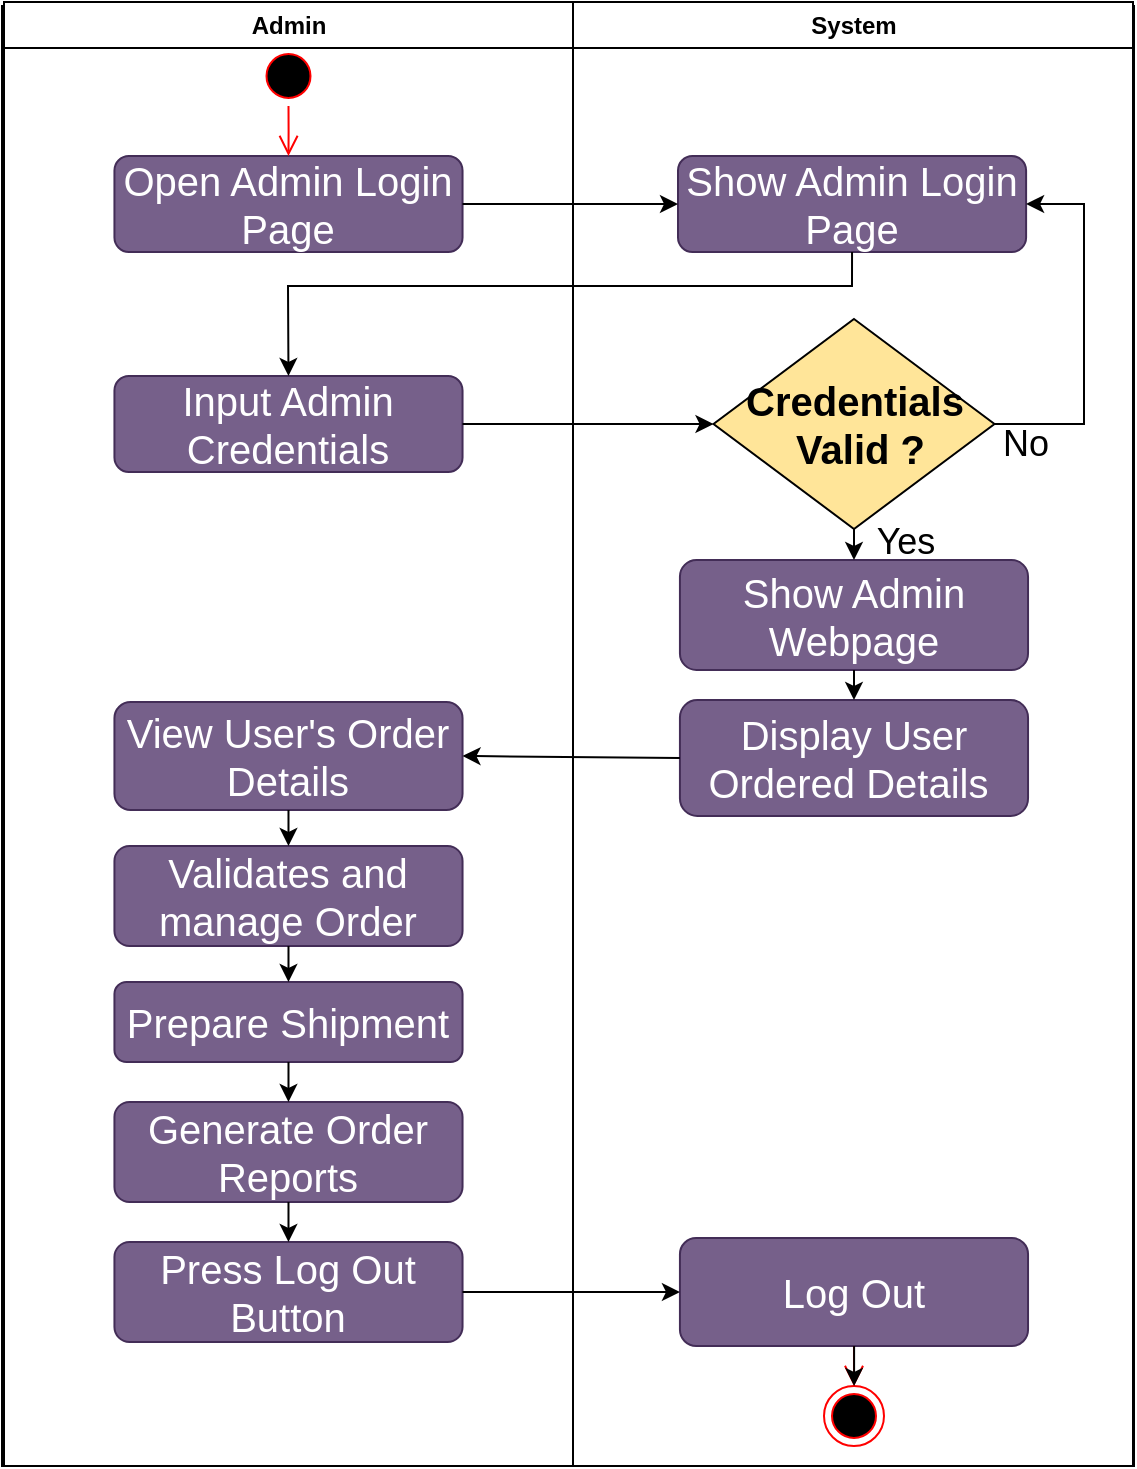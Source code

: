 <mxfile version="22.0.2" type="device">
  <diagram name="Page-1" id="e7e014a7-5840-1c2e-5031-d8a46d1fe8dd">
    <mxGraphModel dx="1050" dy="621" grid="1" gridSize="10" guides="1" tooltips="1" connect="1" arrows="1" fold="1" page="1" pageScale="1" pageWidth="1169" pageHeight="826" background="none" math="0" shadow="0">
      <root>
        <mxCell id="0" />
        <mxCell id="1" parent="0" />
        <mxCell id="keTq-S1XGRgKxiH7yuIa-38" value="" style="rounded=0;whiteSpace=wrap;html=1;" parent="1" vertex="1">
          <mxGeometry x="159" y="130" width="566" height="730" as="geometry" />
        </mxCell>
        <mxCell id="2" value="Admin" style="swimlane;whiteSpace=wrap" parent="1" vertex="1">
          <mxGeometry x="160" y="128" width="284.5" height="732" as="geometry" />
        </mxCell>
        <mxCell id="tgfhnK82leLh8eDgeguL-44" value="Open Admin Login Page" style="rounded=1;whiteSpace=wrap;html=1;fillColor=#76608a;fontColor=#ffffff;strokeColor=#432D57;fontSize=20;" parent="2" vertex="1">
          <mxGeometry x="55.22" y="77" width="174.05" height="48" as="geometry" />
        </mxCell>
        <mxCell id="tgfhnK82leLh8eDgeguL-46" value="Input Admin Credentials" style="rounded=1;whiteSpace=wrap;html=1;fillColor=#76608a;fontColor=#ffffff;strokeColor=#432D57;fontSize=20;" parent="2" vertex="1">
          <mxGeometry x="55.22" y="187" width="174.05" height="48" as="geometry" />
        </mxCell>
        <mxCell id="tgfhnK82leLh8eDgeguL-64" value="Validates and manage Order" style="rounded=1;whiteSpace=wrap;html=1;fillColor=#76608a;fontColor=#ffffff;strokeColor=#432D57;fontSize=20;" parent="2" vertex="1">
          <mxGeometry x="55.22" y="422" width="174.05" height="50" as="geometry" />
        </mxCell>
        <mxCell id="tgfhnK82leLh8eDgeguL-65" value="View User&#39;s Order Details" style="rounded=1;whiteSpace=wrap;html=1;fillColor=#76608a;fontColor=#ffffff;strokeColor=#432D57;fontSize=20;" parent="2" vertex="1">
          <mxGeometry x="55.22" y="350" width="174.05" height="54" as="geometry" />
        </mxCell>
        <mxCell id="tgfhnK82leLh8eDgeguL-67" value="" style="endArrow=classic;html=1;rounded=0;exitX=0.5;exitY=1;exitDx=0;exitDy=0;entryX=0.5;entryY=0;entryDx=0;entryDy=0;" parent="2" source="tgfhnK82leLh8eDgeguL-65" target="tgfhnK82leLh8eDgeguL-64" edge="1">
          <mxGeometry width="50" height="50" relative="1" as="geometry">
            <mxPoint x="343.5" y="451" as="sourcePoint" />
            <mxPoint x="217.5" y="451" as="targetPoint" />
          </mxGeometry>
        </mxCell>
        <mxCell id="tgfhnK82leLh8eDgeguL-68" value="Prepare Shipment" style="rounded=1;whiteSpace=wrap;html=1;fillColor=#76608a;fontColor=#ffffff;strokeColor=#432D57;fontSize=20;" parent="2" vertex="1">
          <mxGeometry x="55.22" y="490" width="174.05" height="40" as="geometry" />
        </mxCell>
        <mxCell id="tgfhnK82leLh8eDgeguL-69" value="" style="endArrow=classic;html=1;rounded=0;exitX=0.5;exitY=1;exitDx=0;exitDy=0;entryX=0.5;entryY=0;entryDx=0;entryDy=0;" parent="2" source="tgfhnK82leLh8eDgeguL-64" target="tgfhnK82leLh8eDgeguL-68" edge="1">
          <mxGeometry width="50" height="50" relative="1" as="geometry">
            <mxPoint x="335.5" y="372" as="sourcePoint" />
            <mxPoint x="385.5" y="322" as="targetPoint" />
          </mxGeometry>
        </mxCell>
        <mxCell id="tgfhnK82leLh8eDgeguL-70" value="Generate Order Reports" style="rounded=1;whiteSpace=wrap;html=1;fillColor=#76608a;fontColor=#ffffff;strokeColor=#432D57;fontSize=20;" parent="2" vertex="1">
          <mxGeometry x="55.22" y="550" width="174.05" height="50" as="geometry" />
        </mxCell>
        <mxCell id="tgfhnK82leLh8eDgeguL-73" value="" style="endArrow=classic;html=1;rounded=0;exitX=0.5;exitY=1;exitDx=0;exitDy=0;entryX=0.5;entryY=0;entryDx=0;entryDy=0;" parent="2" source="tgfhnK82leLh8eDgeguL-68" target="tgfhnK82leLh8eDgeguL-70" edge="1">
          <mxGeometry width="50" height="50" relative="1" as="geometry">
            <mxPoint x="335.5" y="672" as="sourcePoint" />
            <mxPoint x="385.5" y="622" as="targetPoint" />
          </mxGeometry>
        </mxCell>
        <mxCell id="tgfhnK82leLh8eDgeguL-78" value="Press Log Out Button" style="rounded=1;whiteSpace=wrap;html=1;fillColor=#76608a;fontColor=#ffffff;strokeColor=#432D57;fontSize=20;" parent="2" vertex="1">
          <mxGeometry x="55.22" y="620" width="174.05" height="50" as="geometry" />
        </mxCell>
        <mxCell id="p_e3zX9-xp8rekiIyI7a-40" value="" style="ellipse;html=1;shape=startState;fillColor=#000000;strokeColor=#ff0000;" parent="2" vertex="1">
          <mxGeometry x="127.25" y="22" width="30" height="30" as="geometry" />
        </mxCell>
        <mxCell id="p_e3zX9-xp8rekiIyI7a-41" value="" style="edgeStyle=orthogonalEdgeStyle;html=1;verticalAlign=bottom;endArrow=open;endSize=8;strokeColor=#ff0000;rounded=0;entryX=0.5;entryY=0;entryDx=0;entryDy=0;" parent="2" source="p_e3zX9-xp8rekiIyI7a-40" target="tgfhnK82leLh8eDgeguL-44" edge="1">
          <mxGeometry relative="1" as="geometry">
            <mxPoint x="175" y="132" as="targetPoint" />
          </mxGeometry>
        </mxCell>
        <mxCell id="Qj865RVzH-7tHRxieOXj-3" value="" style="endArrow=classic;html=1;rounded=0;exitX=0.5;exitY=1;exitDx=0;exitDy=0;entryX=0.5;entryY=0;entryDx=0;entryDy=0;" edge="1" parent="2" source="tgfhnK82leLh8eDgeguL-70" target="tgfhnK82leLh8eDgeguL-78">
          <mxGeometry relative="1" as="geometry">
            <mxPoint x="150" y="462" as="sourcePoint" />
            <mxPoint x="250" y="462" as="targetPoint" />
          </mxGeometry>
        </mxCell>
        <mxCell id="3" value="System" style="swimlane;whiteSpace=wrap" parent="1" vertex="1">
          <mxGeometry x="444.5" y="128" width="280" height="732" as="geometry" />
        </mxCell>
        <mxCell id="tgfhnK82leLh8eDgeguL-45" value="Show Admin Login Page" style="rounded=1;whiteSpace=wrap;html=1;fillColor=#76608a;fontColor=#ffffff;strokeColor=#432D57;fontSize=20;" parent="3" vertex="1">
          <mxGeometry x="52.5" y="77" width="174.05" height="48" as="geometry" />
        </mxCell>
        <mxCell id="tgfhnK82leLh8eDgeguL-50" value="Credentials&lt;br style=&quot;border-color: var(--border-color); font-size: 20px;&quot;&gt;&amp;nbsp;Valid ?" style="rhombus;whiteSpace=wrap;html=1;fillColor=#FFE599;fontStyle=1;fontSize=20;" parent="3" vertex="1">
          <mxGeometry x="70.25" y="158.5" width="140.5" height="105" as="geometry" />
        </mxCell>
        <mxCell id="tgfhnK82leLh8eDgeguL-55" value="Show Admin Webpage" style="rounded=1;whiteSpace=wrap;html=1;fillColor=#76608a;fontColor=#ffffff;strokeColor=#432D57;fontSize=20;" parent="3" vertex="1">
          <mxGeometry x="53.47" y="279" width="174.05" height="55" as="geometry" />
        </mxCell>
        <mxCell id="tgfhnK82leLh8eDgeguL-56" value="" style="endArrow=classic;html=1;rounded=0;exitX=0.5;exitY=1;exitDx=0;exitDy=0;entryX=0.5;entryY=0;entryDx=0;entryDy=0;" parent="3" source="tgfhnK82leLh8eDgeguL-50" target="tgfhnK82leLh8eDgeguL-55" edge="1">
          <mxGeometry width="50" height="50" relative="1" as="geometry">
            <mxPoint x="55.5" y="272" as="sourcePoint" />
            <mxPoint x="105.5" y="222" as="targetPoint" />
          </mxGeometry>
        </mxCell>
        <mxCell id="tgfhnK82leLh8eDgeguL-57" value="Yes" style="text;html=1;strokeColor=none;fillColor=none;align=center;verticalAlign=middle;whiteSpace=wrap;rounded=0;fontSize=18;" parent="3" vertex="1">
          <mxGeometry x="136.5" y="255" width="60" height="30" as="geometry" />
        </mxCell>
        <mxCell id="tgfhnK82leLh8eDgeguL-58" value="" style="endArrow=classic;html=1;rounded=0;exitX=1;exitY=0.5;exitDx=0;exitDy=0;entryX=1;entryY=0.5;entryDx=0;entryDy=0;" parent="3" source="tgfhnK82leLh8eDgeguL-50" target="tgfhnK82leLh8eDgeguL-45" edge="1">
          <mxGeometry width="50" height="50" relative="1" as="geometry">
            <mxPoint x="55.5" y="272" as="sourcePoint" />
            <mxPoint x="105.5" y="222" as="targetPoint" />
            <Array as="points">
              <mxPoint x="255.5" y="211" />
              <mxPoint x="255.5" y="101" />
            </Array>
          </mxGeometry>
        </mxCell>
        <mxCell id="tgfhnK82leLh8eDgeguL-59" value="No" style="text;html=1;strokeColor=none;fillColor=none;align=center;verticalAlign=middle;whiteSpace=wrap;rounded=0;fontSize=18;" parent="3" vertex="1">
          <mxGeometry x="196.5" y="206" width="60" height="30" as="geometry" />
        </mxCell>
        <mxCell id="tgfhnK82leLh8eDgeguL-62" value="Display User Ordered Details&amp;nbsp;" style="rounded=1;whiteSpace=wrap;html=1;fillColor=#76608a;fontColor=#ffffff;strokeColor=#432D57;fontSize=20;" parent="3" vertex="1">
          <mxGeometry x="53.47" y="349" width="174.05" height="58" as="geometry" />
        </mxCell>
        <mxCell id="tgfhnK82leLh8eDgeguL-63" value="" style="endArrow=classic;html=1;rounded=0;exitX=0.5;exitY=1;exitDx=0;exitDy=0;entryX=0.5;entryY=0;entryDx=0;entryDy=0;" parent="3" source="tgfhnK82leLh8eDgeguL-55" target="tgfhnK82leLh8eDgeguL-62" edge="1">
          <mxGeometry width="50" height="50" relative="1" as="geometry">
            <mxPoint x="55.5" y="372" as="sourcePoint" />
            <mxPoint x="105.5" y="322" as="targetPoint" />
          </mxGeometry>
        </mxCell>
        <mxCell id="tgfhnK82leLh8eDgeguL-74" value="Log Out" style="rounded=1;whiteSpace=wrap;html=1;fillColor=#76608a;fontColor=#ffffff;strokeColor=#432D57;fontSize=20;" parent="3" vertex="1">
          <mxGeometry x="53.47" y="618" width="174.05" height="54" as="geometry" />
        </mxCell>
        <mxCell id="p_e3zX9-xp8rekiIyI7a-42" value="" style="ellipse;html=1;shape=endState;fillColor=#000000;strokeColor=#ff0000;" parent="3" vertex="1">
          <mxGeometry x="125.5" y="692" width="30" height="30" as="geometry" />
        </mxCell>
        <mxCell id="p_e3zX9-xp8rekiIyI7a-43" value="" style="edgeStyle=orthogonalEdgeStyle;html=1;verticalAlign=bottom;endArrow=open;endSize=8;strokeColor=#ff0000;rounded=0;entryX=0.5;entryY=0;entryDx=0;entryDy=0;exitX=0.5;exitY=1;exitDx=0;exitDy=0;" parent="3" source="tgfhnK82leLh8eDgeguL-74" target="p_e3zX9-xp8rekiIyI7a-42" edge="1">
          <mxGeometry relative="1" as="geometry">
            <mxPoint x="76.5" y="721" as="targetPoint" />
            <mxPoint x="76.5" y="691" as="sourcePoint" />
          </mxGeometry>
        </mxCell>
        <mxCell id="Qj865RVzH-7tHRxieOXj-5" value="" style="edgeStyle=orthogonalEdgeStyle;rounded=0;orthogonalLoop=1;jettySize=auto;html=1;" edge="1" parent="3" source="tgfhnK82leLh8eDgeguL-74" target="p_e3zX9-xp8rekiIyI7a-42">
          <mxGeometry relative="1" as="geometry" />
        </mxCell>
        <mxCell id="tgfhnK82leLh8eDgeguL-52" value="" style="endArrow=classic;html=1;rounded=0;exitX=1;exitY=0.5;exitDx=0;exitDy=0;entryX=0;entryY=0.5;entryDx=0;entryDy=0;" parent="1" source="tgfhnK82leLh8eDgeguL-44" target="tgfhnK82leLh8eDgeguL-45" edge="1">
          <mxGeometry width="50" height="50" relative="1" as="geometry">
            <mxPoint x="294.5" y="218" as="sourcePoint" />
            <mxPoint x="294.5" y="240" as="targetPoint" />
          </mxGeometry>
        </mxCell>
        <mxCell id="tgfhnK82leLh8eDgeguL-53" value="" style="endArrow=classic;html=1;rounded=0;exitX=0.5;exitY=1;exitDx=0;exitDy=0;entryX=0.5;entryY=0;entryDx=0;entryDy=0;" parent="1" source="tgfhnK82leLh8eDgeguL-45" target="tgfhnK82leLh8eDgeguL-46" edge="1">
          <mxGeometry width="50" height="50" relative="1" as="geometry">
            <mxPoint x="382" y="309" as="sourcePoint" />
            <mxPoint x="460" y="330" as="targetPoint" />
            <Array as="points">
              <mxPoint x="584" y="270" />
              <mxPoint x="302" y="270" />
            </Array>
          </mxGeometry>
        </mxCell>
        <mxCell id="tgfhnK82leLh8eDgeguL-54" value="" style="endArrow=classic;html=1;rounded=0;exitX=1;exitY=0.5;exitDx=0;exitDy=0;" parent="1" source="tgfhnK82leLh8eDgeguL-46" target="tgfhnK82leLh8eDgeguL-50" edge="1">
          <mxGeometry width="50" height="50" relative="1" as="geometry">
            <mxPoint x="500" y="400" as="sourcePoint" />
            <mxPoint x="550" y="350" as="targetPoint" />
          </mxGeometry>
        </mxCell>
        <mxCell id="tgfhnK82leLh8eDgeguL-66" value="" style="endArrow=classic;html=1;rounded=0;exitX=0;exitY=0.5;exitDx=0;exitDy=0;entryX=1;entryY=0.5;entryDx=0;entryDy=0;" parent="1" source="tgfhnK82leLh8eDgeguL-62" target="tgfhnK82leLh8eDgeguL-65" edge="1">
          <mxGeometry width="50" height="50" relative="1" as="geometry">
            <mxPoint x="500" y="600" as="sourcePoint" />
            <mxPoint x="550" y="550" as="targetPoint" />
          </mxGeometry>
        </mxCell>
        <mxCell id="p_e3zX9-xp8rekiIyI7a-45" value="" style="edgeStyle=orthogonalEdgeStyle;rounded=0;orthogonalLoop=1;jettySize=auto;html=1;exitX=1;exitY=0.5;exitDx=0;exitDy=0;entryX=0;entryY=0.5;entryDx=0;entryDy=0;" parent="1" source="tgfhnK82leLh8eDgeguL-78" target="tgfhnK82leLh8eDgeguL-74" edge="1">
          <mxGeometry relative="1" as="geometry">
            <mxPoint x="312" y="770" as="sourcePoint" />
            <mxPoint x="312" y="738" as="targetPoint" />
          </mxGeometry>
        </mxCell>
      </root>
    </mxGraphModel>
  </diagram>
</mxfile>
